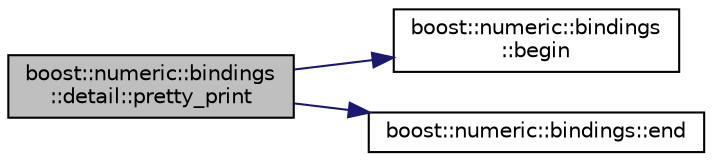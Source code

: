 digraph "boost::numeric::bindings::detail::pretty_print"
{
  edge [fontname="Helvetica",fontsize="10",labelfontname="Helvetica",labelfontsize="10"];
  node [fontname="Helvetica",fontsize="10",shape=record];
  rankdir="LR";
  Node77 [label="boost::numeric::bindings\l::detail::pretty_print",height=0.2,width=0.4,color="black", fillcolor="grey75", style="filled", fontcolor="black"];
  Node77 -> Node78 [color="midnightblue",fontsize="10",style="solid",fontname="Helvetica"];
  Node78 [label="boost::numeric::bindings\l::begin",height=0.2,width=0.4,color="black", fillcolor="white", style="filled",URL="$d9/d60/namespaceboost_1_1numeric_1_1bindings.html#adc6ea08fe44222407d9d72347458cc8c"];
  Node77 -> Node79 [color="midnightblue",fontsize="10",style="solid",fontname="Helvetica"];
  Node79 [label="boost::numeric::bindings::end",height=0.2,width=0.4,color="black", fillcolor="white", style="filled",URL="$d9/d60/namespaceboost_1_1numeric_1_1bindings.html#a000d3bfdfe00f34153612780d59190c3"];
}
